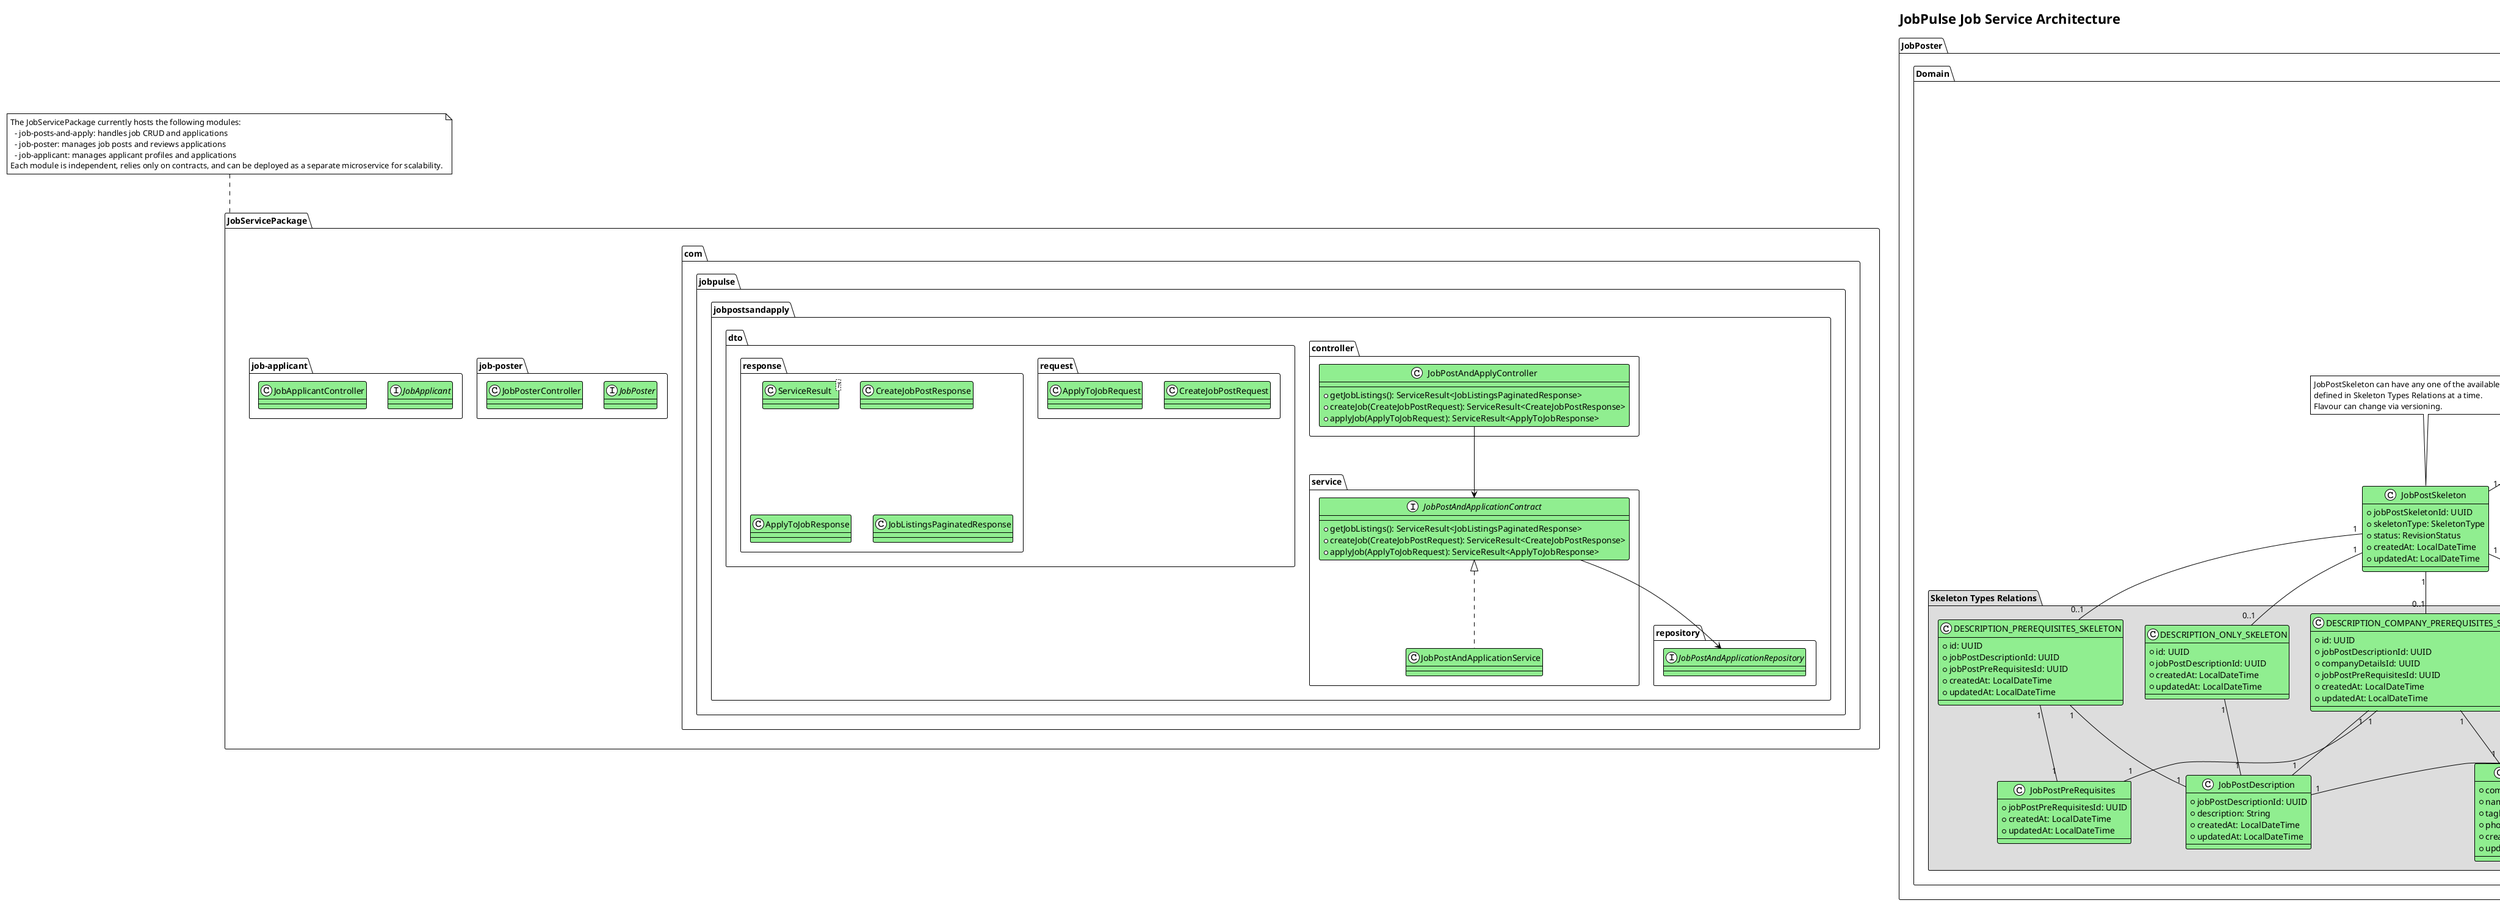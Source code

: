 @startuml job-service-architecture
!theme plain
skinparam class {
    BackgroundColor LightGreen
    BorderColor Black
    ArrowColor Black
}

title JobPulse Job Service Architecture

package JobServicePackage {
    package "com.jobpulse.jobpostsandapply" {
        package controller {
            class JobPostAndApplyController {
                +getJobListings(): ServiceResult<JobListingsPaginatedResponse>
                +createJob(CreateJobPostRequest): ServiceResult<CreateJobPostResponse>
                +applyJob(ApplyToJobRequest): ServiceResult<ApplyToJobResponse>
            }
        }
        package dto {
            package request {
                class CreateJobPostRequest {

                }
                class ApplyToJobRequest {

                }
            }
            package response {
                class ServiceResult<T> {}
                class CreateJobPostResponse
                class ApplyToJobResponse
                class JobListingsPaginatedResponse
            }
        }
        package repository {
            interface JobPostAndApplicationRepository {}
        }
        package service {
            interface JobPostAndApplicationContract  {
                +getJobListings(): ServiceResult<JobListingsPaginatedResponse>
                +createJob(CreateJobPostRequest): ServiceResult<CreateJobPostResponse>
                +applyJob(ApplyToJobRequest): ServiceResult<ApplyToJobResponse>
            }
            class JobPostAndApplicationService implements JobPostAndApplicationContract {

            }
        }

        JobPostAndApplyController --> JobPostAndApplicationContract
        JobPostAndApplicationContract --> JobPostAndApplicationRepository
    }
    package "job-poster" {
        interface JobPoster
        class JobPosterController
    }
    package "job-applicant" {
        interface JobApplicant
        class JobApplicantController
    }
}
note top of JobServicePackage
  The JobServicePackage currently hosts the following modules:
    - job-posts-and-apply: handles job CRUD and applications
    - job-poster: manages job posts and reviews applications
    - job-applicant: manages applicant profiles and applications
  Each module is independent, relies only on contracts, and can be deployed as a separate microservice for scalability.
end note

package "Controllers" {
    class JobServiceJobPostController {

    }
}

' package "Services" {
'     interface JobServiceContract {
'         +getJobListings(Pageable): ServiceResult<JobListingsPaginatedResponse>
'         +createJob(CreateJobPostCommand): ServiceResult<CreatedResponse>
'     }
    
'     class JobService {
'         -jobPostRepository: JobPostRepository
'         +getJobListings(Pageable): ServiceResult<JobListingsPaginatedResponse>
'         +createJob(CreateJobPostCommand): ServiceResult<CreatedResponse>
'     }
' }

' package "Repositories" {
'     interface JobPostRepository {
'         +findAll(Pageable): Page<JobPost>
'         +save(JobPost): JobPost
'     }
    
'     interface JobApplicationRepository {
'         +save(JobApplication): JobApplication
'         +findByJobPostId(UUID): List<JobApplication>
'     }
    
'     interface ApplicationFilesRepository {
'         +save(ApplicationFiles): ApplicationFiles
'         +findByJobApplicationId(UUID): List<ApplicationFiles>
'     }
' }

package "JobPoster" {
    package Enum {            
        enum JobPostStatus {
            DRAFT
            ACTIVE
            FILLED
            WITHDRAWN
        }
        enum RevisionStatus {
            DRAFT
            ACTIVE
        }

        enum UserRole {
            ADMIN
            JOB_POSTER
            JOB_APPLICANT
        }
        enum SkeletonType {
            DESCRIPTION_ONLY_SKELETON
            DESCRIPTION_COMPANY_SKELETON
            DESCRIPTION_PREREQUISITES_SKELETON
            DESCRIPTION_COMPANY_PREREQUISITES_SKELETON
        }
    }
    package Domain {
        class JobPost {
            +id: UUID
            +title: String
            +jobPosterId: UUID
            +jobPostContentId: UUID
            +status: JobPostStatus
            +createdAt: LocalDateTime
            +updatedAt: LocalDateTime
        }

        class JobPostContent {
            +jobPostContentId: UUID
            +jobPostSkeletonId: UUID
            +revisionStatus: RevisionStatus
            +createdAt: LocalDateTime
            +updatedAt: LocalDateTime
        }

        class JobPostSkeleton {
            +jobPostSkeletonId: UUID
            +skeletonType: SkeletonType
            +status: RevisionStatus
            +createdAt: LocalDateTime
            +updatedAt: LocalDateTime
        }
        note top of JobPostSkeleton
        JobPostSkeleton can have any one of the available flavours
        defined in Skeleton Types Relations at a time.
        Flavour can change via versioning.
        end note

        package "Skeleton Types Relations" #DDDDDD {
            class DESCRIPTION_ONLY_SKELETON {
                +id: UUID
                +jobPostDescriptionId: UUID
                +createdAt: LocalDateTime
                +updatedAt: LocalDateTime
            }
            class DESCRIPTION_COMPANY_SKELETON {
                +id: UUID
                +jobPostDescriptionId: UUID
                +companyDetailsId: UUID
                +createdAt: LocalDateTime
                +updatedAt: LocalDateTime
            }
            class DESCRIPTION_PREREQUISITES_SKELETON {
                +id: UUID
                +jobPostDescriptionId: UUID
                +jobPostPreRequisitesId: UUID
                +createdAt: LocalDateTime
                +updatedAt: LocalDateTime
            }
            class DESCRIPTION_COMPANY_PREREQUISITES_SKELETON {
                +id: UUID
                +jobPostDescriptionId: UUID
                +companyDetailsId: UUID
                +jobPostPreRequisitesId: UUID
                +createdAt: LocalDateTime
                +updatedAt: LocalDateTime
            }
            class JobPostDescription {
                +jobPostDescriptionId: UUID
                +description: String
                +createdAt: LocalDateTime
                +updatedAt: LocalDateTime
            }
            class CompanyDetails {
                +companyDetailsId: UUID
                +name: String
                +tagline: String
                +phone: Number
                +createdAt: LocalDateTime
                +updatedAt: LocalDateTime
            }
            class JobPostPreRequisites {
                +jobPostPreRequisitesId: UUID
                +createdAt: LocalDateTime
                +updatedAt: LocalDateTime
            }

            DESCRIPTION_ONLY_SKELETON "1" -- "1" JobPostDescription 
            DESCRIPTION_COMPANY_SKELETON "1" -- "1" JobPostDescription 
            DESCRIPTION_COMPANY_SKELETON "1" -- "1" CompanyDetails 
            DESCRIPTION_PREREQUISITES_SKELETON "1" -- "1" JobPostDescription 
            DESCRIPTION_PREREQUISITES_SKELETON "1" -- "1" JobPostPreRequisites 
            DESCRIPTION_COMPANY_PREREQUISITES_SKELETON "1" -- "1" JobPostDescription 
            DESCRIPTION_COMPANY_PREREQUISITES_SKELETON "1" -- "1" CompanyDetails 
            DESCRIPTION_COMPANY_PREREQUISITES_SKELETON "1" -- "1" JobPostPreRequisites 
            }

        JobPost "1" -- "1" JobPostContent
        JobPostContent "1" -- "1--*" JobPostSkeleton

        JobPostSkeleton "1" -- "0..1" DESCRIPTION_ONLY_SKELETON
        JobPostSkeleton "1" -- "0..1" DESCRIPTION_COMPANY_SKELETON
        JobPostSkeleton "1" -- "0..1" DESCRIPTION_PREREQUISITES_SKELETON
        JobPostSkeleton "1" -- "0..1" DESCRIPTION_COMPANY_PREREQUISITES_SKELETON
    }
}
package "JobApplicant" {
    package Enum {
        enum ApplicationDocumentType {
            RESUME
            COVER
            OTHER
        }
        enum ApplicationStatus {
            APPLIED
            IN_REVIEW
            REJECTED
            SHORTLISTED
            ONBOARDED
        }
    }
    package Event {
        class JobApplicantSentEvent {
            +jobApplicationId: UUID
            +jobPostId: UUID
            +jobApplicantId: UUID
            +createdAt: LocalDateTime
        }
    }
    package Domain {
        class JobApplication {
            +jobApplicationId: UUID
            +jobPostId: UUID
            +jobApplicantId: UUID
            +status: ApplicationStatus
            +createdAt: LocalDateTime
            +updatedAt: LocalDateTime
        }
        class JobApplicationFileMapping {
            +jobApplicationDocumentId: UUID
            +jobPostId: UUID
            +jobApplicationFileId: UUID
            +jobApplicationId: UUID
            +createdAt: LocalDateTime
            +updatedAt: LocalDateTime
        }

        note top of JobApplicationFileMapping
        Acts as a join table between JobApplication and JobApplicationFile.
        Allows many-to-many relationship: an application can have multiple files,
        and a file can be used in multiple applications.
        Indexes:
            - (jobPostId, jobApplicationId)
            - createdAt
        Partitioning: by createdAt (range, typically 3-week intervals)
        end note
        class JobApplicationFile {
            +jobApplicationFileId: UUID
            +fileName: String
            +fileType: ApplicationDocumentType
            +createdAt: LocalDateTime
            +uploadedAt: LocalDateTime
        }

        JobApplication "1" -- "0..*" JobApplicationFileMapping
        JobApplicationFileMapping "1" -- "0..*" JobApplicationFile
    }
    JobPost "1" -- "0..*" JobApplication
}

' package "DTOs" {
'     class "ServiceResult<T>" {
'         -success: boolean
'         -data: T
'         -errorMessage: String
'         -errorCode: String
'         +{static} success(T): ServiceResult<T>
'         +{static} failure(String, String): ServiceResult<T>
'         +isSuccess(): boolean
'         +isFailure(): boolean
'     }
    
'     class CreateJobPostRequest {
'         +title: String
'         +description: String
'     }
    
'     class CreateJobPostCommand {
'         +title: String
'         +description: String
'         +jobPosterId: UUID
'     }
    
'     class JobListingsPaginatedResponse {
'         +jobs: List<JobPost>
'         +totalElements: long
'         +totalPages: int
'         +{static} from(Page<JobPost>): JobListingsPaginatedResponse
'     }
    
'     class CreatedResponse {
'         +id: String
'         +message: String
'     }
    
'     class UserContext {
'         +userId: UUID
'         +role: UserRole
'         +email: String
'     }
' }

' package "Configuration" {
'     class SecurityConfig {
'         +filterChain(HttpSecurity): SecurityFilterChain
'         +jwtAuthenticationConverter(): JwtAuthenticationConverter
'     }
    
'     class OpenApiConfig {
'         +openAPI(): OpenAPI
'     }
' }


' JobServiceController --> JobServiceContract : uses
' JobService ..|> JobServiceContract : implements
' JobService --> JobPostRepository : uses

' JobServiceController --> CreateJobPostRequest : receives
' JobService --> CreateJobPostCommand : uses
' JobService --> "ServiceResult<JobListingsPaginatedResponse>" : returns
' JobService --> "ServiceResult<CreatedResponse>" : returns

' JobPost --> ApplicationStatus : references
' JobApplication --> ApplicationStatus : has
' ApplicationFiles --> ApplicationFileType : has

' JobPost "1" -- "0..*" JobApplication : has
' JobApplication "1" -- "0..*" ApplicationFiles : contains

' JobPostRepository --> JobPost : manages
' JobApplicationRepository --> JobApplication : manages  
' ApplicationFilesRepository --> ApplicationFiles : manages

@enduml